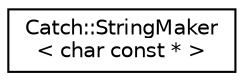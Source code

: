 digraph "Graphical Class Hierarchy"
{
  edge [fontname="Helvetica",fontsize="10",labelfontname="Helvetica",labelfontsize="10"];
  node [fontname="Helvetica",fontsize="10",shape=record];
  rankdir="LR";
  Node0 [label="Catch::StringMaker\l\< char const * \>",height=0.2,width=0.4,color="black", fillcolor="white", style="filled",URL="$structCatch_1_1StringMaker_3_01char_01const_01_5_01_4.html"];
}
